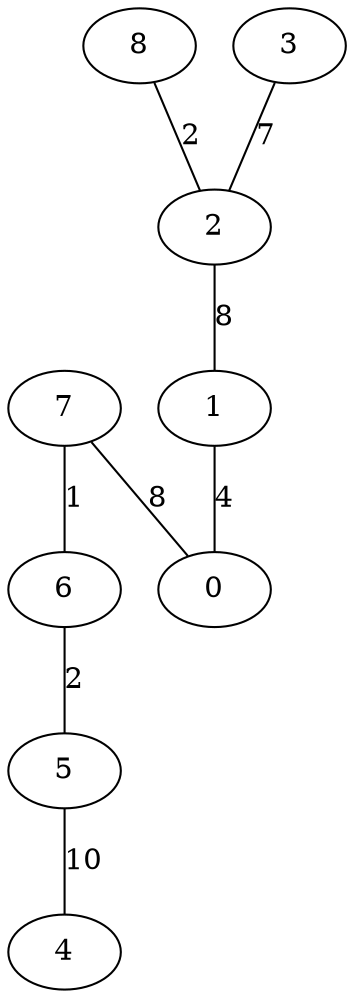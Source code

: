 graph A{
7--6[label =1];
8--2[label =2];
6--5[label =2];
1--0[label =4];
3--2[label =7];
2--1[label =8];
7--0[label =8];
5--4[label =10];
}
